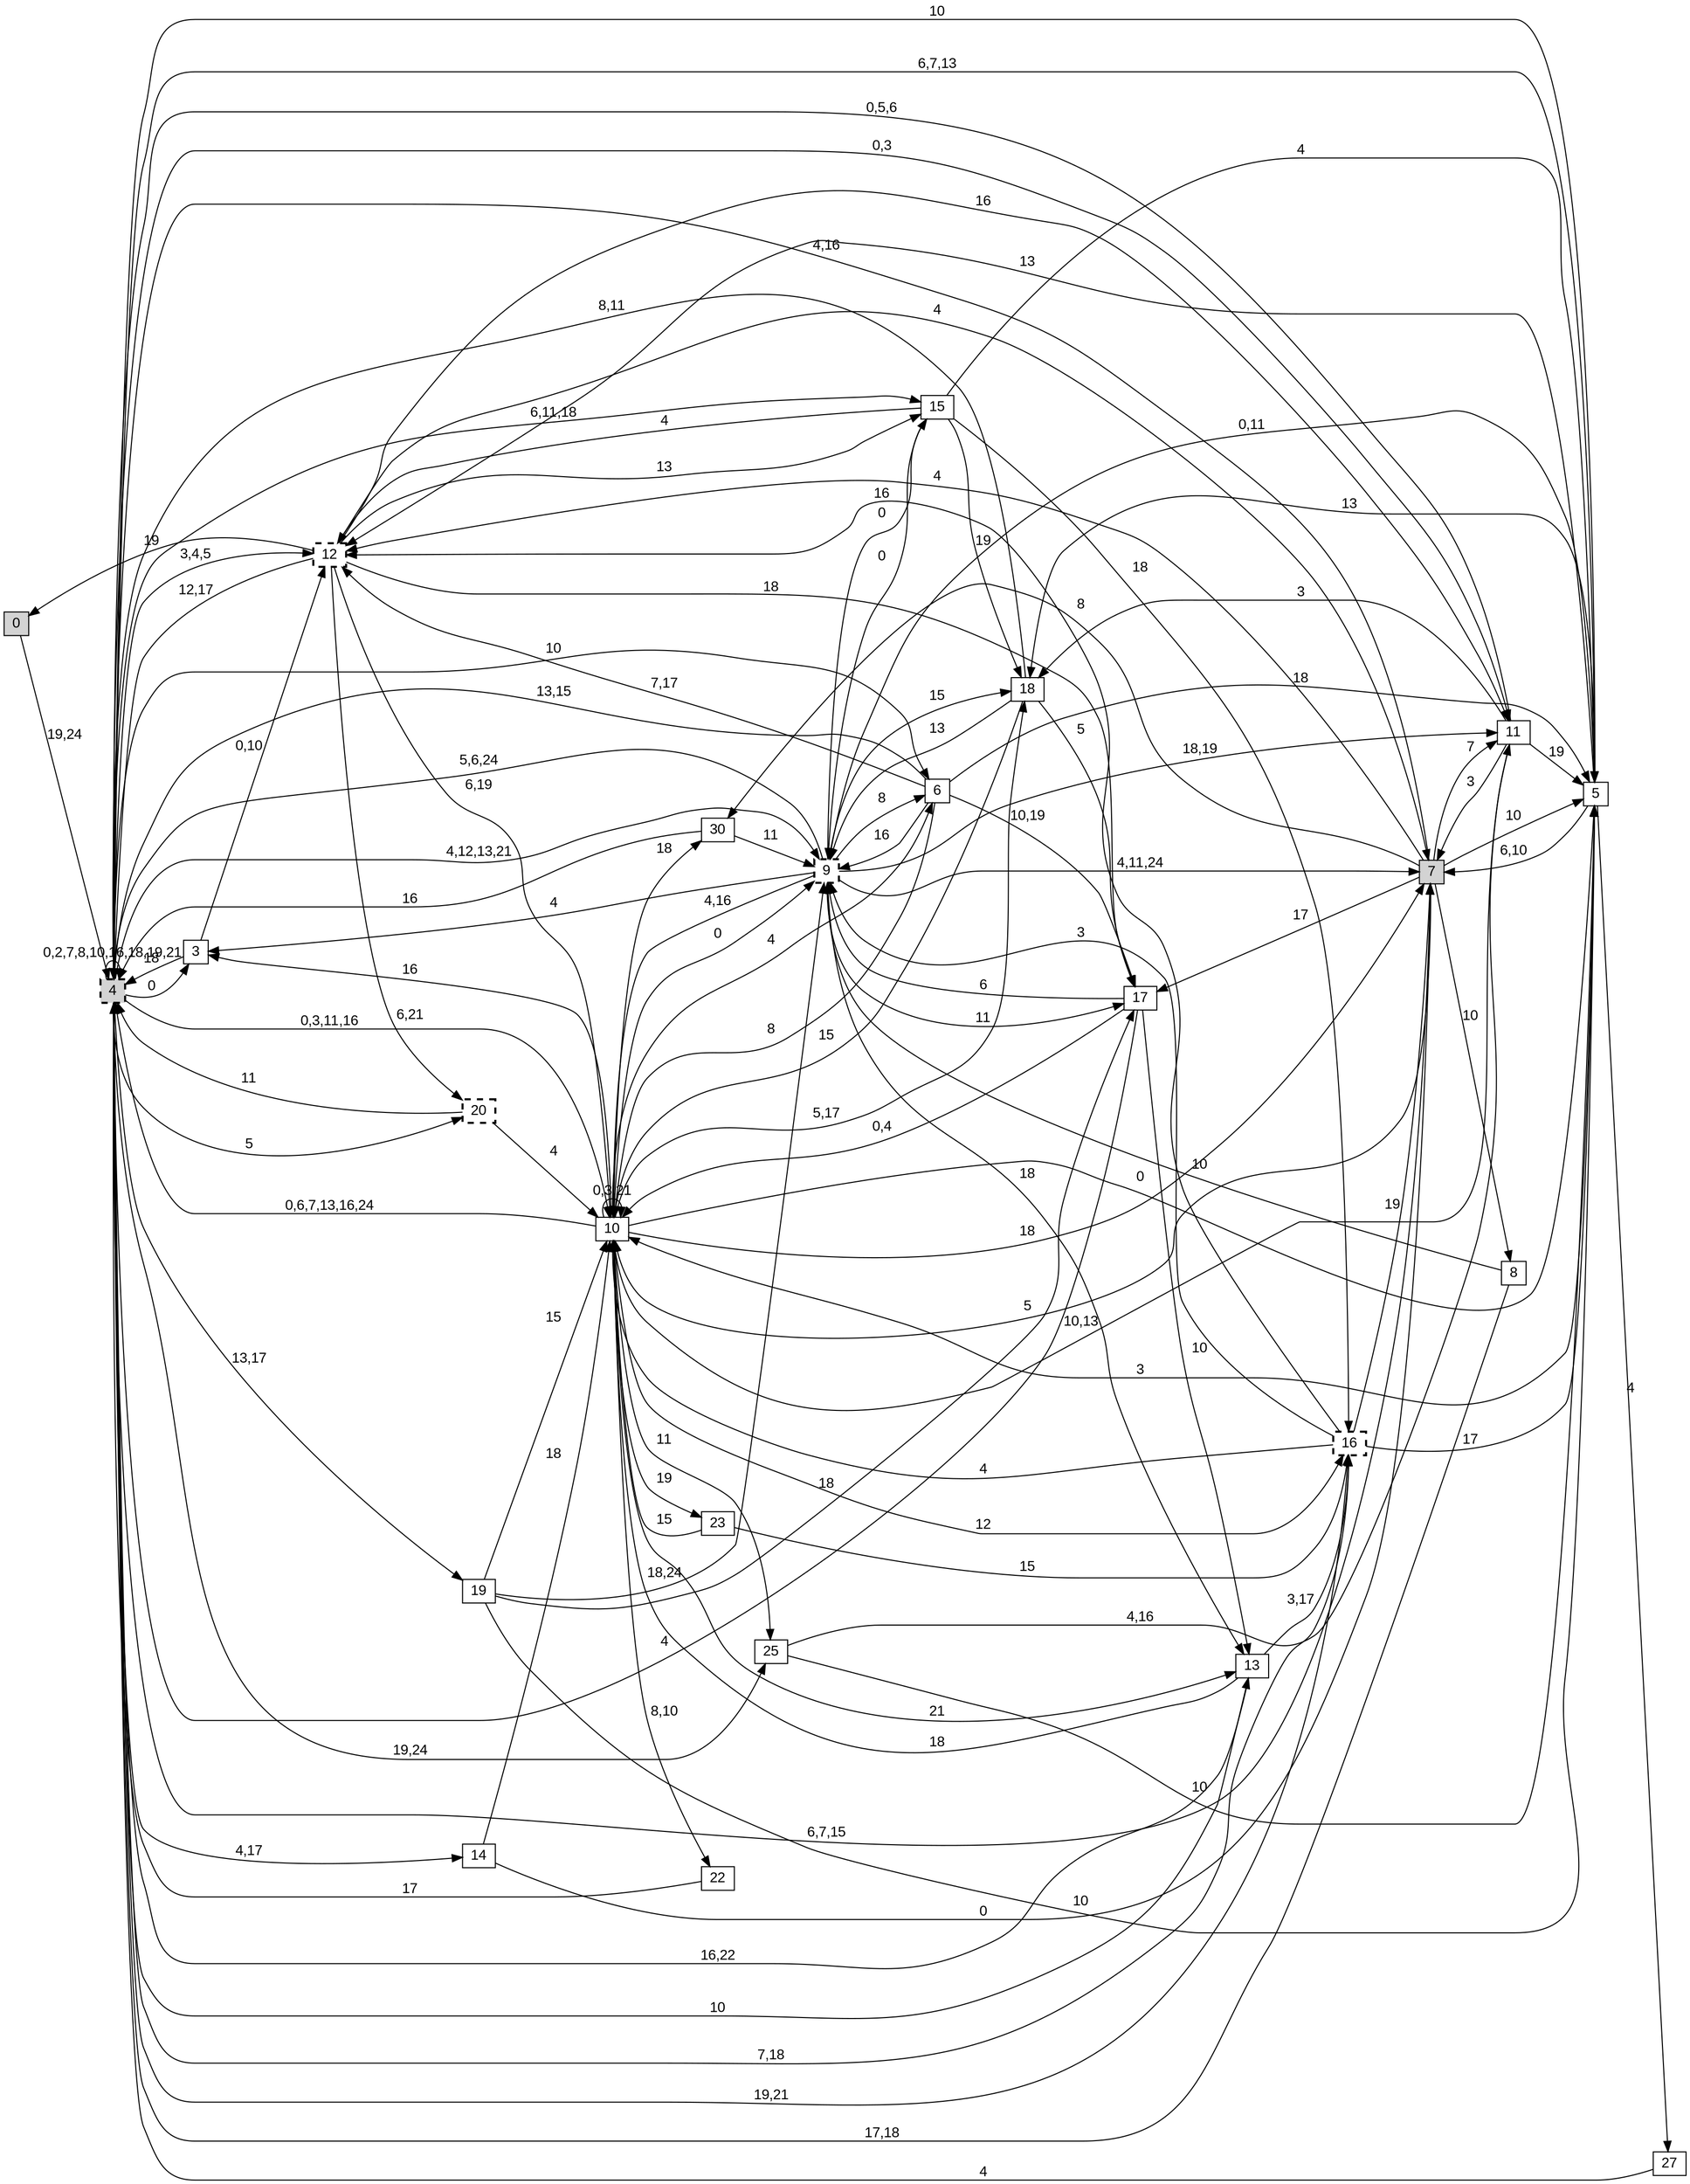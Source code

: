 digraph "NDFA" {
  rankdir=LR
  node [shape=box width=0.1 height=0.1 fontname=Arial]
  edge [fontname=Arial]
/* Estados */
 s0 [label="0" style="filled"] /* I:1 F:0 D:0 */
 s3 [label="3" ] /* I:0 F:0 D:0 */
 s4 [label="4" style="filled,bold,dashed"] /* I:1 F:1 D:0 */
 s5 [label="5" ] /* I:0 F:0 D:0 */
 s6 [label="6" ] /* I:0 F:0 D:0 */
 s7 [label="7" style="filled"] /* I:1 F:0 D:0 */
 s8 [label="8" ] /* I:0 F:0 D:0 */
 s9 [label="9" style="bold,dashed"] /* I:0 F:1 D:0 */
 s10 [label="10" ] /* I:0 F:0 D:0 */
 s11 [label="11" ] /* I:0 F:0 D:0 */
 s12 [label="12" style="bold,dashed"] /* I:0 F:1 D:0 */
 s13 [label="13" ] /* I:0 F:0 D:0 */
 s14 [label="14" ] /* I:0 F:0 D:0 */
 s15 [label="15" ] /* I:0 F:0 D:0 */
 s16 [label="16" style="bold,dashed"] /* I:0 F:1 D:0 */
 s17 [label="17" ] /* I:0 F:0 D:0 */
 s18 [label="18" ] /* I:0 F:0 D:0 */
 s19 [label="19" ] /* I:0 F:0 D:0 */
 s20 [label="20" style="bold,dashed"] /* I:0 F:1 D:0 */
 s22 [label="22" ] /* I:0 F:0 D:0 */
 s23 [label="23" ] /* I:0 F:0 D:0 */
 s25 [label="25" ] /* I:0 F:0 D:0 */
 s27 [label="27" ] /* I:0 F:0 D:0 */
 s30 [label="30" ] /* I:0 F:0 D:0 */
/* Transiciones */
  s0 -> s4 [label="19,24"]
  s3 -> s4 [label="18"]
  s3 -> s12 [label="0,10"]
  s4 -> s3 [label="0"]
  s4 -> s4 [label="0,2,7,8,10,16,18,19,21"]
  s4 -> s5 [label="6,7,13"]
  s4 -> s6 [label="10"]
  s4 -> s7 [label="6,7,15"]
  s4 -> s9 [label="4,12,13,21"]
  s4 -> s10 [label="0,3,11,16"]
  s4 -> s11 [label="0,3"]
  s4 -> s12 [label="3,4,5"]
  s4 -> s13 [label="10"]
  s4 -> s14 [label="4,17"]
  s4 -> s15 [label="6,11,18"]
  s4 -> s16 [label="7,18"]
  s4 -> s19 [label="13,17"]
  s4 -> s20 [label="5"]
  s4 -> s25 [label="19,24"]
  s5 -> s4 [label="10"]
  s5 -> s7 [label="6,10"]
  s5 -> s9 [label="0,11"]
  s5 -> s10 [label="3"]
  s5 -> s12 [label="13"]
  s5 -> s18 [label="13"]
  s5 -> s27 [label="4"]
  s6 -> s4 [label="13,15"]
  s6 -> s5 [label="18"]
  s6 -> s9 [label="16"]
  s6 -> s10 [label="8"]
  s6 -> s12 [label="7,17"]
  s6 -> s17 [label="10,19"]
  s7 -> s4 [label="4,16"]
  s7 -> s5 [label="10"]
  s7 -> s8 [label="10"]
  s7 -> s10 [label="5"]
  s7 -> s11 [label="7"]
  s7 -> s12 [label="4"]
  s7 -> s17 [label="17"]
  s7 -> s30 [label="8"]
  s8 -> s4 [label="17,18"]
  s8 -> s9 [label="10"]
  s9 -> s3 [label="4"]
  s9 -> s4 [label="5,6,24"]
  s9 -> s6 [label="8"]
  s9 -> s7 [label="4,11,24"]
  s9 -> s10 [label="4,16"]
  s9 -> s11 [label="18,19"]
  s9 -> s13 [label="18"]
  s9 -> s15 [label="0"]
  s9 -> s17 [label="11"]
  s9 -> s18 [label="15"]
  s10 -> s3 [label="16"]
  s10 -> s4 [label="0,6,7,13,16,24"]
  s10 -> s5 [label="0"]
  s10 -> s6 [label="4"]
  s10 -> s7 [label="18"]
  s10 -> s9 [label="0"]
  s10 -> s10 [label="0,3,21"]
  s10 -> s13 [label="21"]
  s10 -> s16 [label="12"]
  s10 -> s18 [label="5,17"]
  s10 -> s22 [label="8,10"]
  s10 -> s23 [label="19"]
  s10 -> s25 [label="11"]
  s10 -> s30 [label="18"]
  s11 -> s4 [label="0,5,6"]
  s11 -> s5 [label="19"]
  s11 -> s7 [label="3"]
  s11 -> s10 [label="10,13"]
  s11 -> s18 [label="3"]
  s12 -> s0 [label="19"]
  s12 -> s4 [label="12,17"]
  s12 -> s7 [label="4"]
  s12 -> s10 [label="6,19"]
  s12 -> s11 [label="16"]
  s12 -> s15 [label="13"]
  s12 -> s17 [label="18"]
  s12 -> s20 [label="6,21"]
  s13 -> s4 [label="16,22"]
  s13 -> s10 [label="18"]
  s13 -> s16 [label="3,17"]
  s14 -> s7 [label="0"]
  s14 -> s10 [label="18"]
  s15 -> s5 [label="4"]
  s15 -> s9 [label="0"]
  s15 -> s12 [label="4"]
  s15 -> s16 [label="18"]
  s15 -> s18 [label="19"]
  s16 -> s4 [label="19,21"]
  s16 -> s5 [label="17"]
  s16 -> s7 [label="19"]
  s16 -> s9 [label="3"]
  s16 -> s10 [label="4"]
  s16 -> s12 [label="16"]
  s17 -> s4 [label="4"]
  s17 -> s9 [label="6"]
  s17 -> s10 [label="0,4"]
  s17 -> s13 [label="10"]
  s18 -> s4 [label="8,11"]
  s18 -> s9 [label="13"]
  s18 -> s10 [label="15"]
  s18 -> s17 [label="5"]
  s19 -> s5 [label="10"]
  s19 -> s9 [label="18,24"]
  s19 -> s10 [label="15"]
  s19 -> s17 [label="18"]
  s20 -> s4 [label="11"]
  s20 -> s10 [label="4"]
  s22 -> s4 [label="17"]
  s23 -> s10 [label="15"]
  s23 -> s16 [label="15"]
  s25 -> s5 [label="10"]
  s25 -> s11 [label="4,16"]
  s27 -> s4 [label="4"]
  s30 -> s4 [label="16"]
  s30 -> s9 [label="11"]
}
